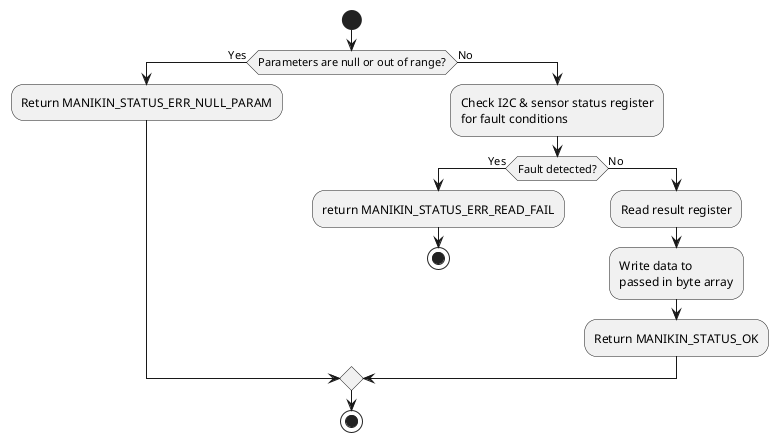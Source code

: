 @startuml
start

if (Parameters are null or out of range?) then (Yes)
  :Return MANIKIN_STATUS_ERR_NULL_PARAM;
else (No)
:Check I2C & sensor status register\nfor fault conditions;
if (Fault detected?) then (Yes)
  :return MANIKIN_STATUS_ERR_READ_FAIL;
  stop
else (No)
  :Read result register;

  :Write data to\npassed in byte array;

  :Return MANIKIN_STATUS_OK;
endif
endif

stop
@enduml
